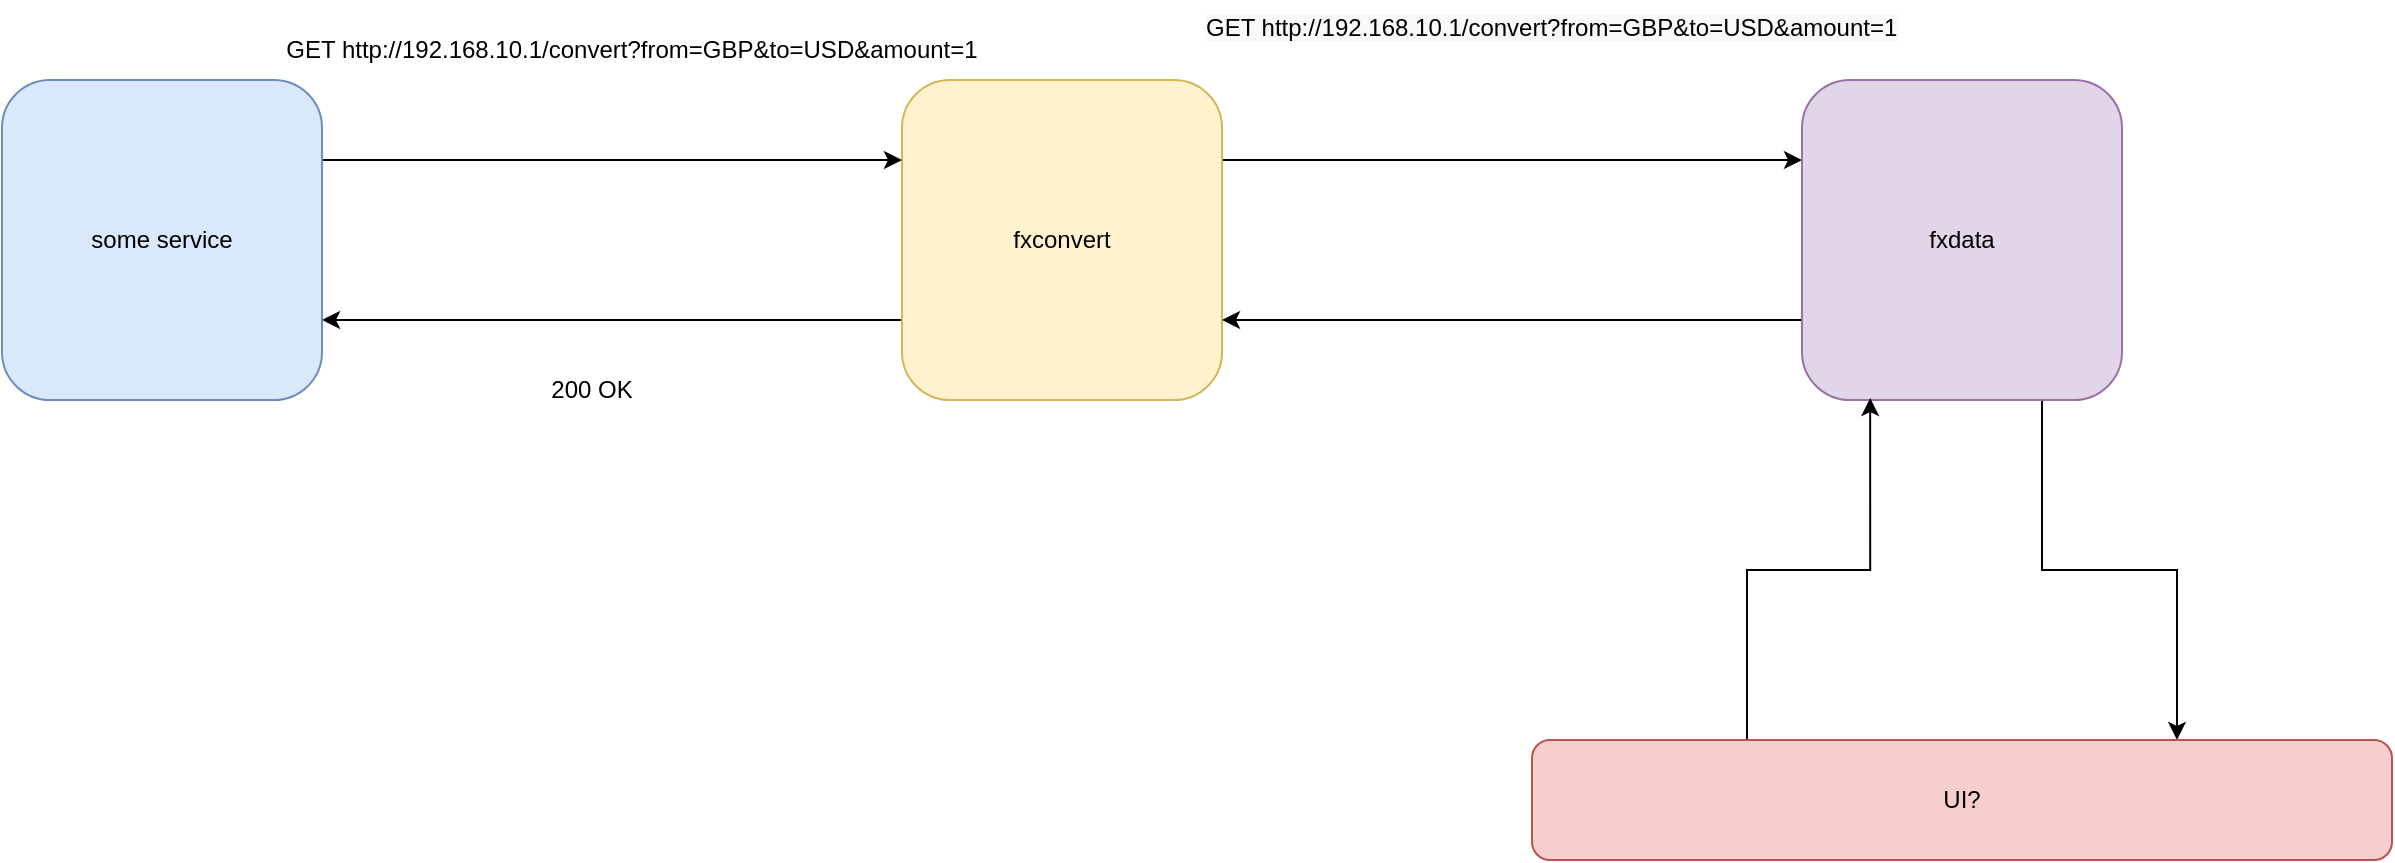 <mxfile version="14.4.6" type="device"><diagram id="IdYT-npKdkBOI_DJtr3Z" name="Page-1"><mxGraphModel dx="2272" dy="742" grid="1" gridSize="10" guides="1" tooltips="1" connect="1" arrows="1" fold="1" page="1" pageScale="1" pageWidth="850" pageHeight="1100" math="0" shadow="0"><root><mxCell id="0"/><mxCell id="1" parent="0"/><mxCell id="elyAAq1gvldNi-92KZsC-5" style="edgeStyle=orthogonalEdgeStyle;rounded=0;orthogonalLoop=1;jettySize=auto;html=1;exitX=0;exitY=0.75;exitDx=0;exitDy=0;entryX=1;entryY=0.75;entryDx=0;entryDy=0;" edge="1" parent="1" source="elyAAq1gvldNi-92KZsC-1" target="elyAAq1gvldNi-92KZsC-3"><mxGeometry relative="1" as="geometry"/></mxCell><mxCell id="elyAAq1gvldNi-92KZsC-6" style="edgeStyle=orthogonalEdgeStyle;rounded=0;orthogonalLoop=1;jettySize=auto;html=1;exitX=1;exitY=0.25;exitDx=0;exitDy=0;entryX=0;entryY=0.25;entryDx=0;entryDy=0;" edge="1" parent="1" source="elyAAq1gvldNi-92KZsC-1" target="elyAAq1gvldNi-92KZsC-2"><mxGeometry relative="1" as="geometry"/></mxCell><mxCell id="elyAAq1gvldNi-92KZsC-1" value="fxconvert" style="rounded=1;whiteSpace=wrap;html=1;fillColor=#fff2cc;strokeColor=#d6b656;" vertex="1" parent="1"><mxGeometry x="170" y="260" width="160" height="160" as="geometry"/></mxCell><mxCell id="elyAAq1gvldNi-92KZsC-7" style="edgeStyle=orthogonalEdgeStyle;rounded=0;orthogonalLoop=1;jettySize=auto;html=1;exitX=0;exitY=0.75;exitDx=0;exitDy=0;entryX=1;entryY=0.75;entryDx=0;entryDy=0;" edge="1" parent="1" source="elyAAq1gvldNi-92KZsC-2" target="elyAAq1gvldNi-92KZsC-1"><mxGeometry relative="1" as="geometry"/></mxCell><mxCell id="elyAAq1gvldNi-92KZsC-16" style="edgeStyle=orthogonalEdgeStyle;rounded=0;orthogonalLoop=1;jettySize=auto;html=1;exitX=0.75;exitY=1;exitDx=0;exitDy=0;entryX=0.75;entryY=0;entryDx=0;entryDy=0;" edge="1" parent="1" source="elyAAq1gvldNi-92KZsC-2" target="elyAAq1gvldNi-92KZsC-13"><mxGeometry relative="1" as="geometry"/></mxCell><mxCell id="elyAAq1gvldNi-92KZsC-2" value="fxdata" style="rounded=1;whiteSpace=wrap;html=1;fillColor=#e1d5e7;strokeColor=#9673a6;" vertex="1" parent="1"><mxGeometry x="620" y="260" width="160" height="160" as="geometry"/></mxCell><mxCell id="elyAAq1gvldNi-92KZsC-4" style="edgeStyle=orthogonalEdgeStyle;rounded=0;orthogonalLoop=1;jettySize=auto;html=1;exitX=1;exitY=0.25;exitDx=0;exitDy=0;entryX=0;entryY=0.25;entryDx=0;entryDy=0;" edge="1" parent="1" source="elyAAq1gvldNi-92KZsC-3" target="elyAAq1gvldNi-92KZsC-1"><mxGeometry relative="1" as="geometry"/></mxCell><mxCell id="elyAAq1gvldNi-92KZsC-3" value="some service" style="rounded=1;whiteSpace=wrap;html=1;fillColor=#dae8fc;strokeColor=#6c8ebf;" vertex="1" parent="1"><mxGeometry x="-280" y="260" width="160" height="160" as="geometry"/></mxCell><mxCell id="elyAAq1gvldNi-92KZsC-8" value="GET http://192.168.10.1/convert?from=GBP&amp;amp;to=USD&amp;amp;amount=1" style="text;html=1;strokeColor=none;fillColor=none;align=center;verticalAlign=middle;whiteSpace=wrap;rounded=0;" vertex="1" parent="1"><mxGeometry x="-180" y="230" width="430" height="30" as="geometry"/></mxCell><mxCell id="elyAAq1gvldNi-92KZsC-10" value="200 OK&lt;br&gt;" style="text;html=1;strokeColor=none;fillColor=none;align=center;verticalAlign=middle;whiteSpace=wrap;rounded=0;" vertex="1" parent="1"><mxGeometry x="-40" y="400" width="110" height="30" as="geometry"/></mxCell><mxCell id="elyAAq1gvldNi-92KZsC-11" value="&lt;meta charset=&quot;utf-8&quot;&gt;&lt;span style=&quot;color: rgb(0, 0, 0); font-family: helvetica; font-size: 12px; font-style: normal; font-weight: 400; letter-spacing: normal; text-align: center; text-indent: 0px; text-transform: none; word-spacing: 0px; background-color: rgb(248, 249, 250); display: inline; float: none;&quot;&gt;GET http://192.168.10.1/convert?from=GBP&amp;amp;to=USD&amp;amp;amount=1&lt;/span&gt;" style="text;whiteSpace=wrap;html=1;" vertex="1" parent="1"><mxGeometry x="320" y="220" width="370" height="30" as="geometry"/></mxCell><mxCell id="elyAAq1gvldNi-92KZsC-14" style="edgeStyle=orthogonalEdgeStyle;rounded=0;orthogonalLoop=1;jettySize=auto;html=1;exitX=0.25;exitY=0;exitDx=0;exitDy=0;entryX=0.213;entryY=0.994;entryDx=0;entryDy=0;entryPerimeter=0;" edge="1" parent="1" source="elyAAq1gvldNi-92KZsC-13" target="elyAAq1gvldNi-92KZsC-2"><mxGeometry relative="1" as="geometry"/></mxCell><mxCell id="elyAAq1gvldNi-92KZsC-13" value="UI?" style="rounded=1;whiteSpace=wrap;html=1;fillColor=#f8cecc;strokeColor=#b85450;" vertex="1" parent="1"><mxGeometry x="485" y="590" width="430" height="60" as="geometry"/></mxCell></root></mxGraphModel></diagram></mxfile>